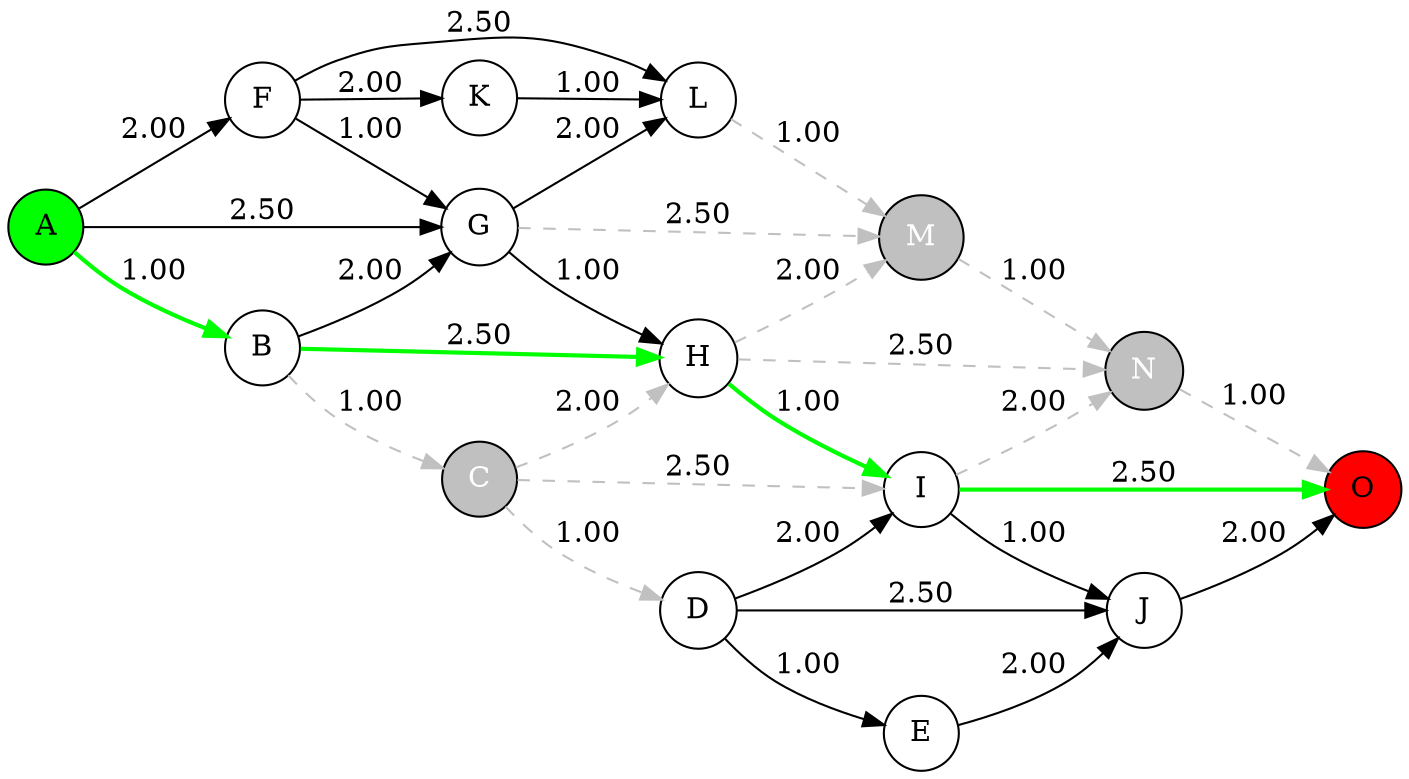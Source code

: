 digraph G {
  rankdir=LR;
  node [shape=circle];
  "A" [style=filled, fillcolor=green];
  "O" [style=filled, fillcolor=red];
  "C" [style=filled, fillcolor=gray, fontcolor=white];
  "M" [style=filled, fillcolor=gray, fontcolor=white];
  "N" [style=filled, fillcolor=gray, fontcolor=white];
  "F" -> "G" [label="1.00", style=solid, color=black];
  "F" -> "K" [label="2.00", style=solid, color=black];
  "F" -> "L" [label="2.50", style=solid, color=black];
  "G" -> "H" [label="1.00", style=solid, color=black];
  "G" -> "L" [label="2.00", style=solid, color=black];
  "G" -> "M" [label="2.50", style=dashed, color=gray];
  "H" -> "I" [label="1.00", style=bold, color=green];
  "H" -> "M" [label="2.00", style=dashed, color=gray];
  "H" -> "N" [label="2.50", style=dashed, color=gray];
  "I" -> "J" [label="1.00", style=solid, color=black];
  "I" -> "N" [label="2.00", style=dashed, color=gray];
  "I" -> "O" [label="2.50", style=bold, color=green];
  "J" -> "O" [label="2.00", style=solid, color=black];
  "L" -> "M" [label="1.00", style=dashed, color=gray];
  "N" -> "O" [label="1.00", style=dashed, color=gray];
  "A" -> "B" [label="1.00", style=bold, color=green];
  "A" -> "F" [label="2.00", style=solid, color=black];
  "A" -> "G" [label="2.50", style=solid, color=black];
  "B" -> "C" [label="1.00", style=dashed, color=gray];
  "B" -> "G" [label="2.00", style=solid, color=black];
  "B" -> "H" [label="2.50", style=bold, color=green];
  "D" -> "E" [label="1.00", style=solid, color=black];
  "D" -> "I" [label="2.00", style=solid, color=black];
  "D" -> "J" [label="2.50", style=solid, color=black];
  "E" -> "J" [label="2.00", style=solid, color=black];
  "K" -> "L" [label="1.00", style=solid, color=black];
  "M" -> "N" [label="1.00", style=dashed, color=gray];
  "C" -> "D" [label="1.00", style=dashed, color=gray];
  "C" -> "H" [label="2.00", style=dashed, color=gray];
  "C" -> "I" [label="2.50", style=dashed, color=gray];
}
